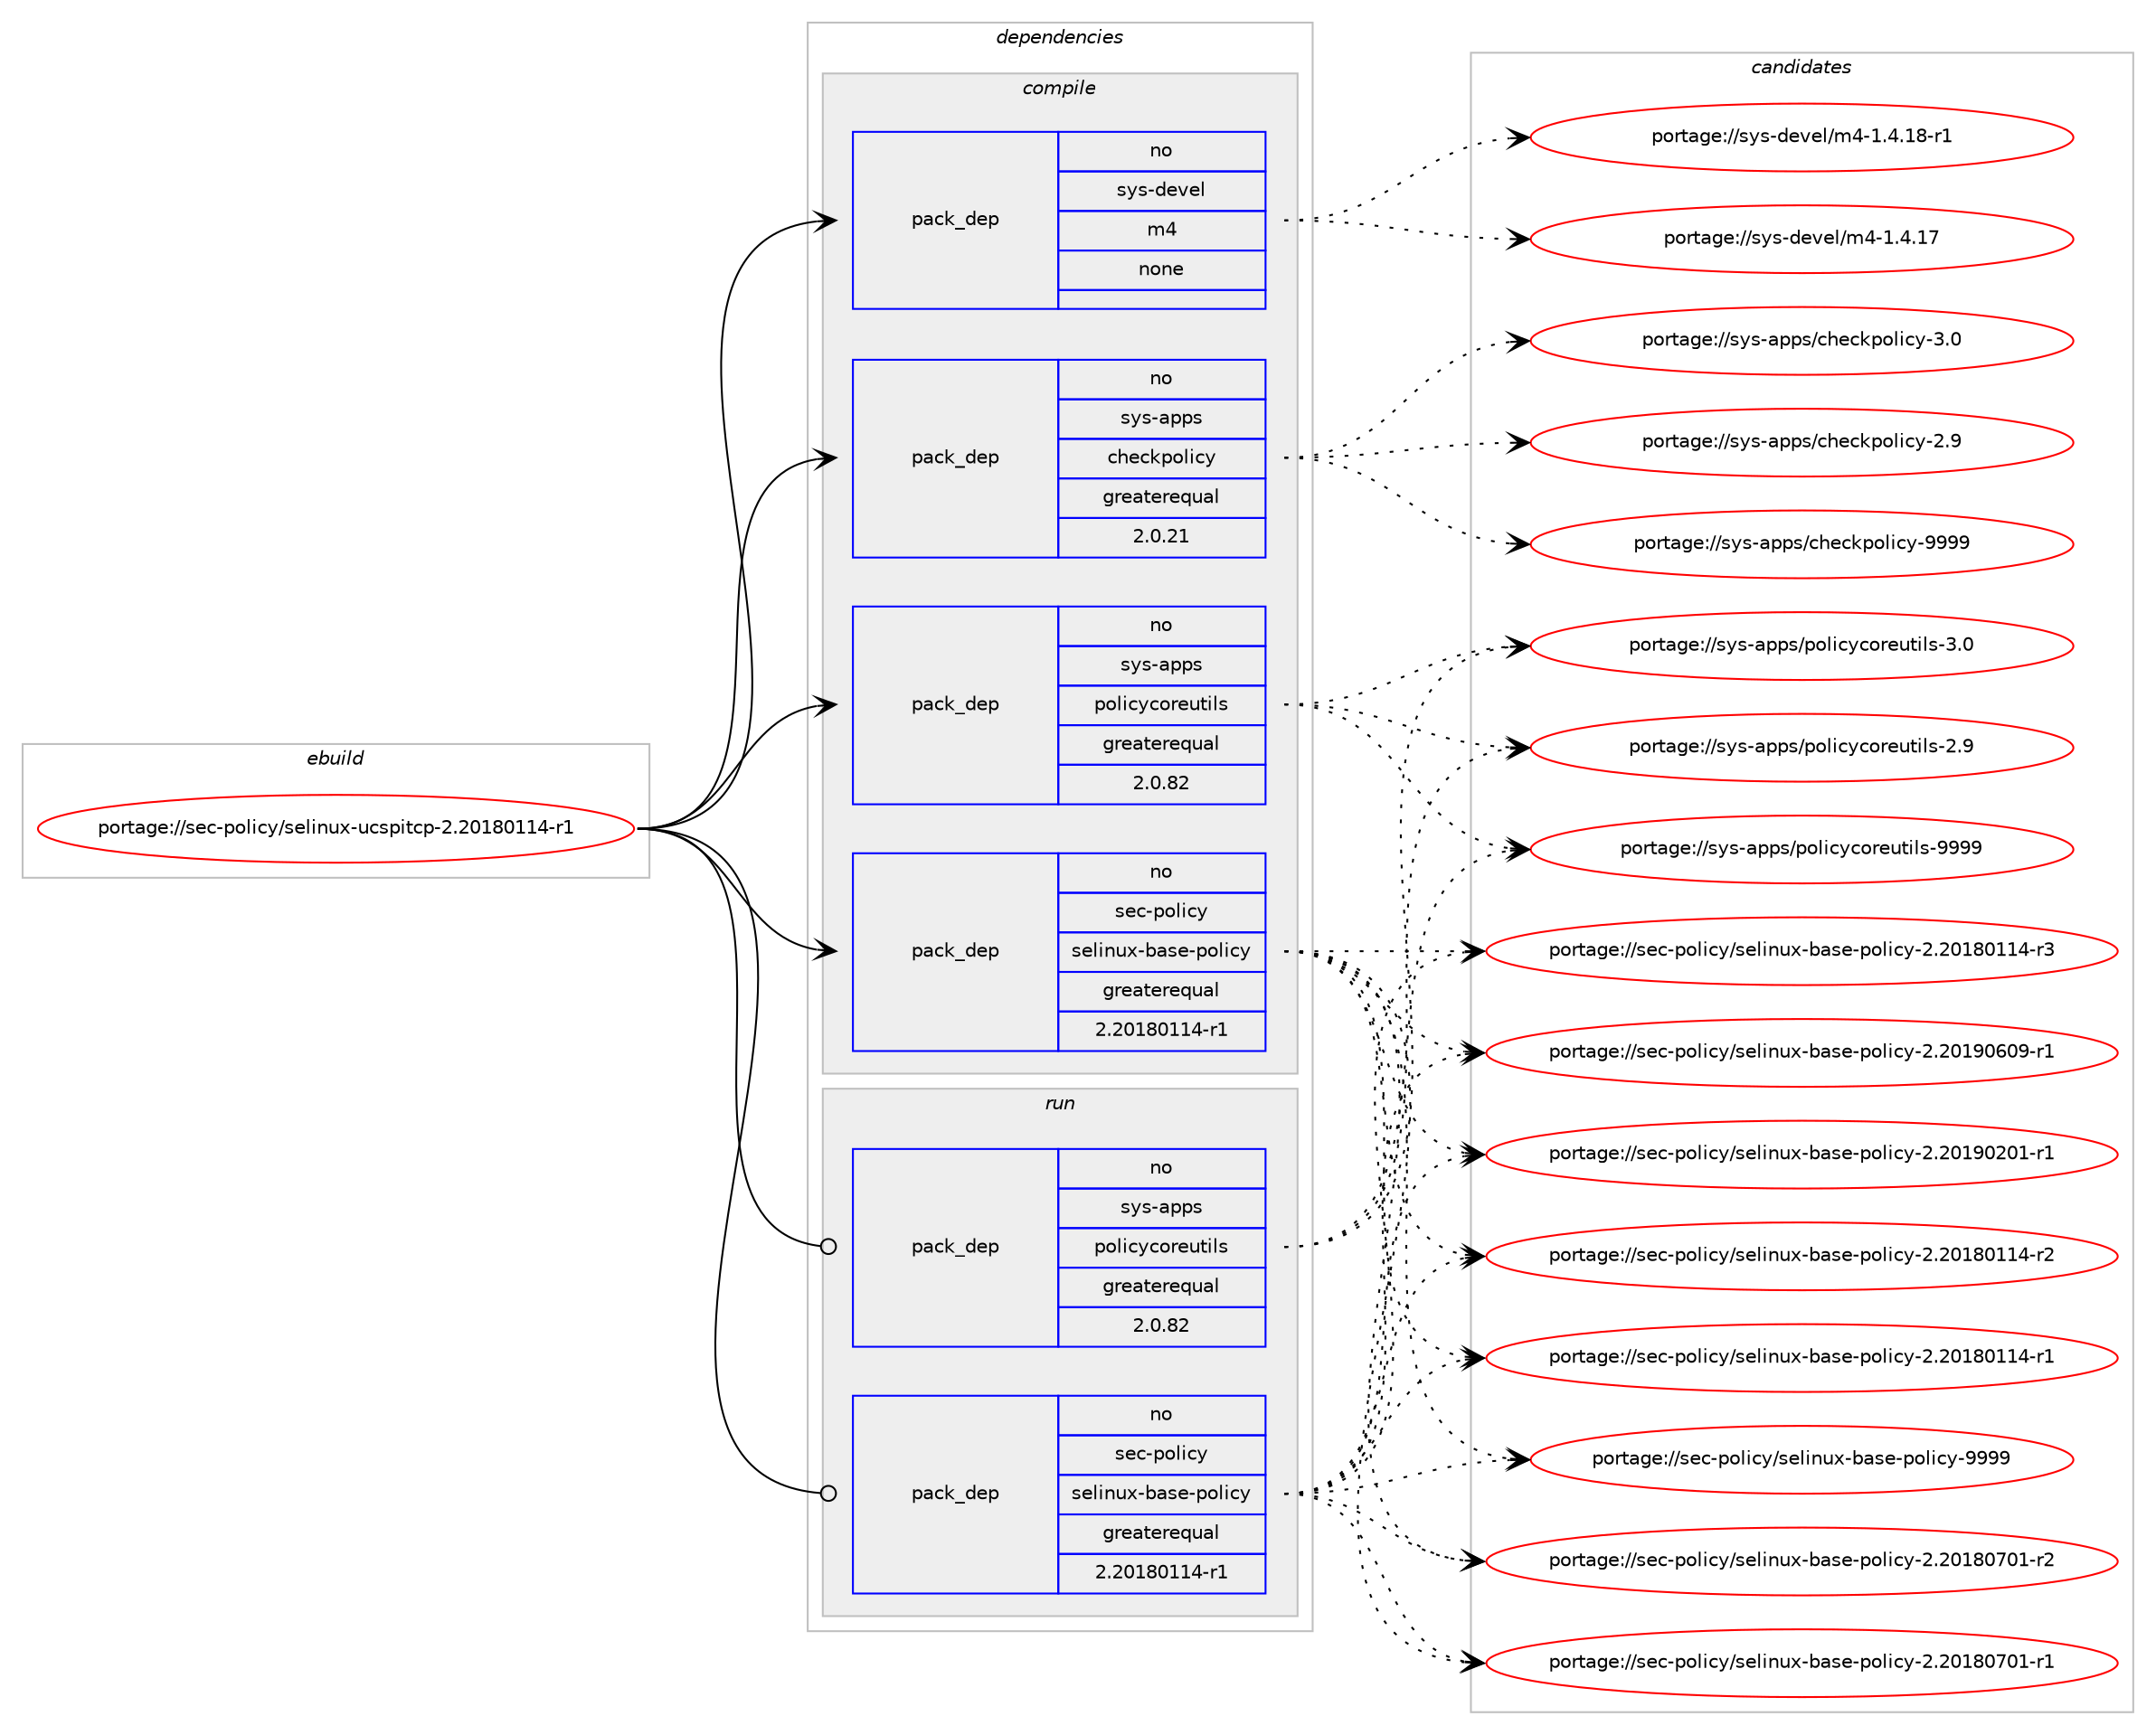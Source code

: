 digraph prolog {

# *************
# Graph options
# *************

newrank=true;
concentrate=true;
compound=true;
graph [rankdir=LR,fontname=Helvetica,fontsize=10,ranksep=1.5];#, ranksep=2.5, nodesep=0.2];
edge  [arrowhead=vee];
node  [fontname=Helvetica,fontsize=10];

# **********
# The ebuild
# **********

subgraph cluster_leftcol {
color=gray;
label=<<i>ebuild</i>>;
id [label="portage://sec-policy/selinux-ucspitcp-2.20180114-r1", color=red, width=4, href="../sec-policy/selinux-ucspitcp-2.20180114-r1.svg"];
}

# ****************
# The dependencies
# ****************

subgraph cluster_midcol {
color=gray;
label=<<i>dependencies</i>>;
subgraph cluster_compile {
fillcolor="#eeeeee";
style=filled;
label=<<i>compile</i>>;
subgraph pack47335 {
dependency61953 [label=<<TABLE BORDER="0" CELLBORDER="1" CELLSPACING="0" CELLPADDING="4" WIDTH="220"><TR><TD ROWSPAN="6" CELLPADDING="30">pack_dep</TD></TR><TR><TD WIDTH="110">no</TD></TR><TR><TD>sec-policy</TD></TR><TR><TD>selinux-base-policy</TD></TR><TR><TD>greaterequal</TD></TR><TR><TD>2.20180114-r1</TD></TR></TABLE>>, shape=none, color=blue];
}
id:e -> dependency61953:w [weight=20,style="solid",arrowhead="vee"];
subgraph pack47336 {
dependency61954 [label=<<TABLE BORDER="0" CELLBORDER="1" CELLSPACING="0" CELLPADDING="4" WIDTH="220"><TR><TD ROWSPAN="6" CELLPADDING="30">pack_dep</TD></TR><TR><TD WIDTH="110">no</TD></TR><TR><TD>sys-apps</TD></TR><TR><TD>checkpolicy</TD></TR><TR><TD>greaterequal</TD></TR><TR><TD>2.0.21</TD></TR></TABLE>>, shape=none, color=blue];
}
id:e -> dependency61954:w [weight=20,style="solid",arrowhead="vee"];
subgraph pack47337 {
dependency61955 [label=<<TABLE BORDER="0" CELLBORDER="1" CELLSPACING="0" CELLPADDING="4" WIDTH="220"><TR><TD ROWSPAN="6" CELLPADDING="30">pack_dep</TD></TR><TR><TD WIDTH="110">no</TD></TR><TR><TD>sys-apps</TD></TR><TR><TD>policycoreutils</TD></TR><TR><TD>greaterequal</TD></TR><TR><TD>2.0.82</TD></TR></TABLE>>, shape=none, color=blue];
}
id:e -> dependency61955:w [weight=20,style="solid",arrowhead="vee"];
subgraph pack47338 {
dependency61956 [label=<<TABLE BORDER="0" CELLBORDER="1" CELLSPACING="0" CELLPADDING="4" WIDTH="220"><TR><TD ROWSPAN="6" CELLPADDING="30">pack_dep</TD></TR><TR><TD WIDTH="110">no</TD></TR><TR><TD>sys-devel</TD></TR><TR><TD>m4</TD></TR><TR><TD>none</TD></TR><TR><TD></TD></TR></TABLE>>, shape=none, color=blue];
}
id:e -> dependency61956:w [weight=20,style="solid",arrowhead="vee"];
}
subgraph cluster_compileandrun {
fillcolor="#eeeeee";
style=filled;
label=<<i>compile and run</i>>;
}
subgraph cluster_run {
fillcolor="#eeeeee";
style=filled;
label=<<i>run</i>>;
subgraph pack47339 {
dependency61957 [label=<<TABLE BORDER="0" CELLBORDER="1" CELLSPACING="0" CELLPADDING="4" WIDTH="220"><TR><TD ROWSPAN="6" CELLPADDING="30">pack_dep</TD></TR><TR><TD WIDTH="110">no</TD></TR><TR><TD>sec-policy</TD></TR><TR><TD>selinux-base-policy</TD></TR><TR><TD>greaterequal</TD></TR><TR><TD>2.20180114-r1</TD></TR></TABLE>>, shape=none, color=blue];
}
id:e -> dependency61957:w [weight=20,style="solid",arrowhead="odot"];
subgraph pack47340 {
dependency61958 [label=<<TABLE BORDER="0" CELLBORDER="1" CELLSPACING="0" CELLPADDING="4" WIDTH="220"><TR><TD ROWSPAN="6" CELLPADDING="30">pack_dep</TD></TR><TR><TD WIDTH="110">no</TD></TR><TR><TD>sys-apps</TD></TR><TR><TD>policycoreutils</TD></TR><TR><TD>greaterequal</TD></TR><TR><TD>2.0.82</TD></TR></TABLE>>, shape=none, color=blue];
}
id:e -> dependency61958:w [weight=20,style="solid",arrowhead="odot"];
}
}

# **************
# The candidates
# **************

subgraph cluster_choices {
rank=same;
color=gray;
label=<<i>candidates</i>>;

subgraph choice47335 {
color=black;
nodesep=1;
choice1151019945112111108105991214711510110810511011712045989711510145112111108105991214557575757 [label="portage://sec-policy/selinux-base-policy-9999", color=red, width=4,href="../sec-policy/selinux-base-policy-9999.svg"];
choice11510199451121111081059912147115101108105110117120459897115101451121111081059912145504650484957485448574511449 [label="portage://sec-policy/selinux-base-policy-2.20190609-r1", color=red, width=4,href="../sec-policy/selinux-base-policy-2.20190609-r1.svg"];
choice11510199451121111081059912147115101108105110117120459897115101451121111081059912145504650484957485048494511449 [label="portage://sec-policy/selinux-base-policy-2.20190201-r1", color=red, width=4,href="../sec-policy/selinux-base-policy-2.20190201-r1.svg"];
choice11510199451121111081059912147115101108105110117120459897115101451121111081059912145504650484956485548494511450 [label="portage://sec-policy/selinux-base-policy-2.20180701-r2", color=red, width=4,href="../sec-policy/selinux-base-policy-2.20180701-r2.svg"];
choice11510199451121111081059912147115101108105110117120459897115101451121111081059912145504650484956485548494511449 [label="portage://sec-policy/selinux-base-policy-2.20180701-r1", color=red, width=4,href="../sec-policy/selinux-base-policy-2.20180701-r1.svg"];
choice11510199451121111081059912147115101108105110117120459897115101451121111081059912145504650484956484949524511451 [label="portage://sec-policy/selinux-base-policy-2.20180114-r3", color=red, width=4,href="../sec-policy/selinux-base-policy-2.20180114-r3.svg"];
choice11510199451121111081059912147115101108105110117120459897115101451121111081059912145504650484956484949524511450 [label="portage://sec-policy/selinux-base-policy-2.20180114-r2", color=red, width=4,href="../sec-policy/selinux-base-policy-2.20180114-r2.svg"];
choice11510199451121111081059912147115101108105110117120459897115101451121111081059912145504650484956484949524511449 [label="portage://sec-policy/selinux-base-policy-2.20180114-r1", color=red, width=4,href="../sec-policy/selinux-base-policy-2.20180114-r1.svg"];
dependency61953:e -> choice1151019945112111108105991214711510110810511011712045989711510145112111108105991214557575757:w [style=dotted,weight="100"];
dependency61953:e -> choice11510199451121111081059912147115101108105110117120459897115101451121111081059912145504650484957485448574511449:w [style=dotted,weight="100"];
dependency61953:e -> choice11510199451121111081059912147115101108105110117120459897115101451121111081059912145504650484957485048494511449:w [style=dotted,weight="100"];
dependency61953:e -> choice11510199451121111081059912147115101108105110117120459897115101451121111081059912145504650484956485548494511450:w [style=dotted,weight="100"];
dependency61953:e -> choice11510199451121111081059912147115101108105110117120459897115101451121111081059912145504650484956485548494511449:w [style=dotted,weight="100"];
dependency61953:e -> choice11510199451121111081059912147115101108105110117120459897115101451121111081059912145504650484956484949524511451:w [style=dotted,weight="100"];
dependency61953:e -> choice11510199451121111081059912147115101108105110117120459897115101451121111081059912145504650484956484949524511450:w [style=dotted,weight="100"];
dependency61953:e -> choice11510199451121111081059912147115101108105110117120459897115101451121111081059912145504650484956484949524511449:w [style=dotted,weight="100"];
}
subgraph choice47336 {
color=black;
nodesep=1;
choice1151211154597112112115479910410199107112111108105991214557575757 [label="portage://sys-apps/checkpolicy-9999", color=red, width=4,href="../sys-apps/checkpolicy-9999.svg"];
choice11512111545971121121154799104101991071121111081059912145514648 [label="portage://sys-apps/checkpolicy-3.0", color=red, width=4,href="../sys-apps/checkpolicy-3.0.svg"];
choice11512111545971121121154799104101991071121111081059912145504657 [label="portage://sys-apps/checkpolicy-2.9", color=red, width=4,href="../sys-apps/checkpolicy-2.9.svg"];
dependency61954:e -> choice1151211154597112112115479910410199107112111108105991214557575757:w [style=dotted,weight="100"];
dependency61954:e -> choice11512111545971121121154799104101991071121111081059912145514648:w [style=dotted,weight="100"];
dependency61954:e -> choice11512111545971121121154799104101991071121111081059912145504657:w [style=dotted,weight="100"];
}
subgraph choice47337 {
color=black;
nodesep=1;
choice11512111545971121121154711211110810599121991111141011171161051081154557575757 [label="portage://sys-apps/policycoreutils-9999", color=red, width=4,href="../sys-apps/policycoreutils-9999.svg"];
choice115121115459711211211547112111108105991219911111410111711610510811545514648 [label="portage://sys-apps/policycoreutils-3.0", color=red, width=4,href="../sys-apps/policycoreutils-3.0.svg"];
choice115121115459711211211547112111108105991219911111410111711610510811545504657 [label="portage://sys-apps/policycoreutils-2.9", color=red, width=4,href="../sys-apps/policycoreutils-2.9.svg"];
dependency61955:e -> choice11512111545971121121154711211110810599121991111141011171161051081154557575757:w [style=dotted,weight="100"];
dependency61955:e -> choice115121115459711211211547112111108105991219911111410111711610510811545514648:w [style=dotted,weight="100"];
dependency61955:e -> choice115121115459711211211547112111108105991219911111410111711610510811545504657:w [style=dotted,weight="100"];
}
subgraph choice47338 {
color=black;
nodesep=1;
choice115121115451001011181011084710952454946524649564511449 [label="portage://sys-devel/m4-1.4.18-r1", color=red, width=4,href="../sys-devel/m4-1.4.18-r1.svg"];
choice11512111545100101118101108471095245494652464955 [label="portage://sys-devel/m4-1.4.17", color=red, width=4,href="../sys-devel/m4-1.4.17.svg"];
dependency61956:e -> choice115121115451001011181011084710952454946524649564511449:w [style=dotted,weight="100"];
dependency61956:e -> choice11512111545100101118101108471095245494652464955:w [style=dotted,weight="100"];
}
subgraph choice47339 {
color=black;
nodesep=1;
choice1151019945112111108105991214711510110810511011712045989711510145112111108105991214557575757 [label="portage://sec-policy/selinux-base-policy-9999", color=red, width=4,href="../sec-policy/selinux-base-policy-9999.svg"];
choice11510199451121111081059912147115101108105110117120459897115101451121111081059912145504650484957485448574511449 [label="portage://sec-policy/selinux-base-policy-2.20190609-r1", color=red, width=4,href="../sec-policy/selinux-base-policy-2.20190609-r1.svg"];
choice11510199451121111081059912147115101108105110117120459897115101451121111081059912145504650484957485048494511449 [label="portage://sec-policy/selinux-base-policy-2.20190201-r1", color=red, width=4,href="../sec-policy/selinux-base-policy-2.20190201-r1.svg"];
choice11510199451121111081059912147115101108105110117120459897115101451121111081059912145504650484956485548494511450 [label="portage://sec-policy/selinux-base-policy-2.20180701-r2", color=red, width=4,href="../sec-policy/selinux-base-policy-2.20180701-r2.svg"];
choice11510199451121111081059912147115101108105110117120459897115101451121111081059912145504650484956485548494511449 [label="portage://sec-policy/selinux-base-policy-2.20180701-r1", color=red, width=4,href="../sec-policy/selinux-base-policy-2.20180701-r1.svg"];
choice11510199451121111081059912147115101108105110117120459897115101451121111081059912145504650484956484949524511451 [label="portage://sec-policy/selinux-base-policy-2.20180114-r3", color=red, width=4,href="../sec-policy/selinux-base-policy-2.20180114-r3.svg"];
choice11510199451121111081059912147115101108105110117120459897115101451121111081059912145504650484956484949524511450 [label="portage://sec-policy/selinux-base-policy-2.20180114-r2", color=red, width=4,href="../sec-policy/selinux-base-policy-2.20180114-r2.svg"];
choice11510199451121111081059912147115101108105110117120459897115101451121111081059912145504650484956484949524511449 [label="portage://sec-policy/selinux-base-policy-2.20180114-r1", color=red, width=4,href="../sec-policy/selinux-base-policy-2.20180114-r1.svg"];
dependency61957:e -> choice1151019945112111108105991214711510110810511011712045989711510145112111108105991214557575757:w [style=dotted,weight="100"];
dependency61957:e -> choice11510199451121111081059912147115101108105110117120459897115101451121111081059912145504650484957485448574511449:w [style=dotted,weight="100"];
dependency61957:e -> choice11510199451121111081059912147115101108105110117120459897115101451121111081059912145504650484957485048494511449:w [style=dotted,weight="100"];
dependency61957:e -> choice11510199451121111081059912147115101108105110117120459897115101451121111081059912145504650484956485548494511450:w [style=dotted,weight="100"];
dependency61957:e -> choice11510199451121111081059912147115101108105110117120459897115101451121111081059912145504650484956485548494511449:w [style=dotted,weight="100"];
dependency61957:e -> choice11510199451121111081059912147115101108105110117120459897115101451121111081059912145504650484956484949524511451:w [style=dotted,weight="100"];
dependency61957:e -> choice11510199451121111081059912147115101108105110117120459897115101451121111081059912145504650484956484949524511450:w [style=dotted,weight="100"];
dependency61957:e -> choice11510199451121111081059912147115101108105110117120459897115101451121111081059912145504650484956484949524511449:w [style=dotted,weight="100"];
}
subgraph choice47340 {
color=black;
nodesep=1;
choice11512111545971121121154711211110810599121991111141011171161051081154557575757 [label="portage://sys-apps/policycoreutils-9999", color=red, width=4,href="../sys-apps/policycoreutils-9999.svg"];
choice115121115459711211211547112111108105991219911111410111711610510811545514648 [label="portage://sys-apps/policycoreutils-3.0", color=red, width=4,href="../sys-apps/policycoreutils-3.0.svg"];
choice115121115459711211211547112111108105991219911111410111711610510811545504657 [label="portage://sys-apps/policycoreutils-2.9", color=red, width=4,href="../sys-apps/policycoreutils-2.9.svg"];
dependency61958:e -> choice11512111545971121121154711211110810599121991111141011171161051081154557575757:w [style=dotted,weight="100"];
dependency61958:e -> choice115121115459711211211547112111108105991219911111410111711610510811545514648:w [style=dotted,weight="100"];
dependency61958:e -> choice115121115459711211211547112111108105991219911111410111711610510811545504657:w [style=dotted,weight="100"];
}
}

}
